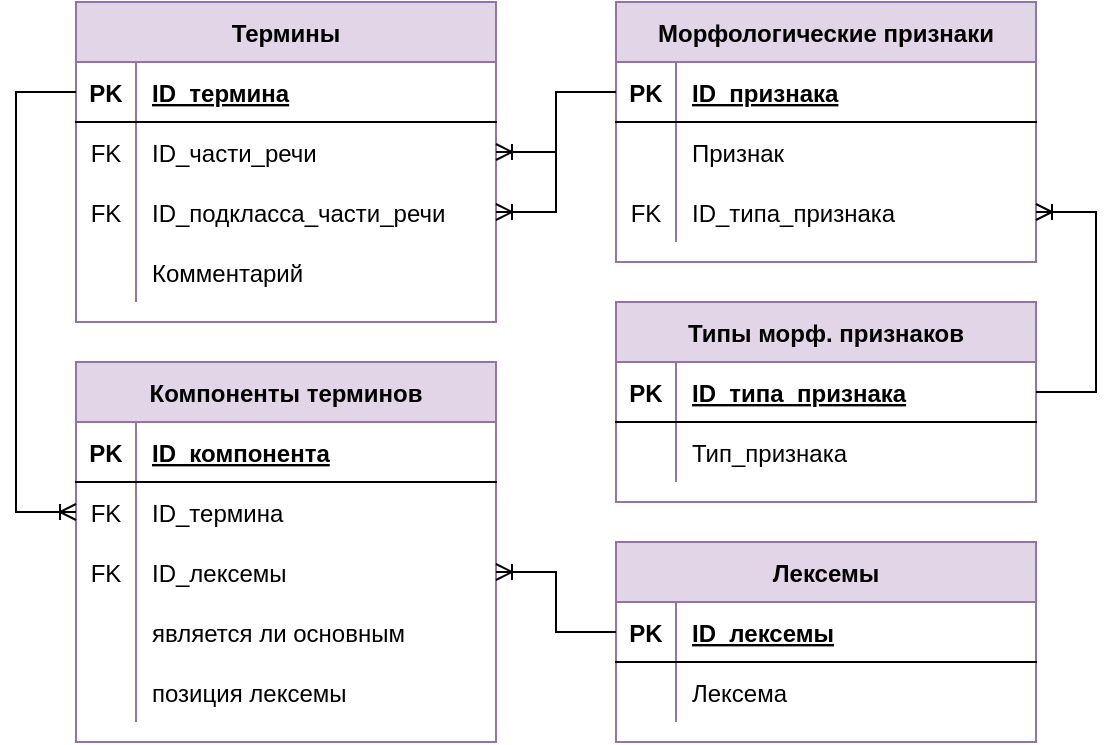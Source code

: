 <mxfile version="18.0.1" type="device"><diagram id="8EYE8BzEXYb6iTRffS-J" name="Страница 1"><mxGraphModel dx="1102" dy="1692" grid="1" gridSize="10" guides="1" tooltips="1" connect="1" arrows="1" fold="1" page="1" pageScale="1" pageWidth="1169" pageHeight="827" math="0" shadow="0"><root><mxCell id="0"/><mxCell id="1" parent="0"/><mxCell id="VnF66fxMtC92osyy1Nop-1" value="Лексемы" style="shape=table;startSize=30;container=1;collapsible=1;childLayout=tableLayout;fixedRows=1;rowLines=0;fontStyle=1;align=center;resizeLast=1;fillColor=#e1d5e7;strokeColor=#9673a6;" parent="1" vertex="1"><mxGeometry x="520" y="-440" width="210" height="100" as="geometry"/></mxCell><mxCell id="VnF66fxMtC92osyy1Nop-2" value="" style="shape=tableRow;horizontal=0;startSize=0;swimlaneHead=0;swimlaneBody=0;fillColor=none;collapsible=0;dropTarget=0;points=[[0,0.5],[1,0.5]];portConstraint=eastwest;top=0;left=0;right=0;bottom=1;" parent="VnF66fxMtC92osyy1Nop-1" vertex="1"><mxGeometry y="30" width="210" height="30" as="geometry"/></mxCell><mxCell id="VnF66fxMtC92osyy1Nop-3" value="PK" style="shape=partialRectangle;connectable=0;fillColor=none;top=0;left=0;bottom=0;right=0;fontStyle=1;overflow=hidden;" parent="VnF66fxMtC92osyy1Nop-2" vertex="1"><mxGeometry width="30" height="30" as="geometry"><mxRectangle width="30" height="30" as="alternateBounds"/></mxGeometry></mxCell><mxCell id="VnF66fxMtC92osyy1Nop-4" value="ID_лексемы" style="shape=partialRectangle;connectable=0;fillColor=none;top=0;left=0;bottom=0;right=0;align=left;spacingLeft=6;fontStyle=5;overflow=hidden;" parent="VnF66fxMtC92osyy1Nop-2" vertex="1"><mxGeometry x="30" width="180" height="30" as="geometry"><mxRectangle width="180" height="30" as="alternateBounds"/></mxGeometry></mxCell><mxCell id="VnF66fxMtC92osyy1Nop-5" value="" style="shape=tableRow;horizontal=0;startSize=0;swimlaneHead=0;swimlaneBody=0;fillColor=none;collapsible=0;dropTarget=0;points=[[0,0.5],[1,0.5]];portConstraint=eastwest;top=0;left=0;right=0;bottom=0;" parent="VnF66fxMtC92osyy1Nop-1" vertex="1"><mxGeometry y="60" width="210" height="30" as="geometry"/></mxCell><mxCell id="VnF66fxMtC92osyy1Nop-6" value="" style="shape=partialRectangle;connectable=0;fillColor=none;top=0;left=0;bottom=0;right=0;editable=1;overflow=hidden;" parent="VnF66fxMtC92osyy1Nop-5" vertex="1"><mxGeometry width="30" height="30" as="geometry"><mxRectangle width="30" height="30" as="alternateBounds"/></mxGeometry></mxCell><mxCell id="VnF66fxMtC92osyy1Nop-7" value="Лексема" style="shape=partialRectangle;connectable=0;fillColor=none;top=0;left=0;bottom=0;right=0;align=left;spacingLeft=6;overflow=hidden;" parent="VnF66fxMtC92osyy1Nop-5" vertex="1"><mxGeometry x="30" width="180" height="30" as="geometry"><mxRectangle width="180" height="30" as="alternateBounds"/></mxGeometry></mxCell><mxCell id="VnF66fxMtC92osyy1Nop-43" value="Термины" style="shape=table;startSize=30;container=1;collapsible=1;childLayout=tableLayout;fixedRows=1;rowLines=0;fontStyle=1;align=center;resizeLast=1;fillColor=#e1d5e7;strokeColor=#9673a6;" parent="1" vertex="1"><mxGeometry x="250" y="-710" width="210" height="160" as="geometry"/></mxCell><mxCell id="VnF66fxMtC92osyy1Nop-44" value="" style="shape=tableRow;horizontal=0;startSize=0;swimlaneHead=0;swimlaneBody=0;fillColor=none;collapsible=0;dropTarget=0;points=[[0,0.5],[1,0.5]];portConstraint=eastwest;top=0;left=0;right=0;bottom=1;" parent="VnF66fxMtC92osyy1Nop-43" vertex="1"><mxGeometry y="30" width="210" height="30" as="geometry"/></mxCell><mxCell id="VnF66fxMtC92osyy1Nop-45" value="PK" style="shape=partialRectangle;connectable=0;fillColor=none;top=0;left=0;bottom=0;right=0;fontStyle=1;overflow=hidden;" parent="VnF66fxMtC92osyy1Nop-44" vertex="1"><mxGeometry width="30" height="30" as="geometry"><mxRectangle width="30" height="30" as="alternateBounds"/></mxGeometry></mxCell><mxCell id="VnF66fxMtC92osyy1Nop-46" value="ID_термина" style="shape=partialRectangle;connectable=0;fillColor=none;top=0;left=0;bottom=0;right=0;align=left;spacingLeft=6;fontStyle=5;overflow=hidden;" parent="VnF66fxMtC92osyy1Nop-44" vertex="1"><mxGeometry x="30" width="180" height="30" as="geometry"><mxRectangle width="180" height="30" as="alternateBounds"/></mxGeometry></mxCell><mxCell id="VnF66fxMtC92osyy1Nop-47" value="" style="shape=tableRow;horizontal=0;startSize=0;swimlaneHead=0;swimlaneBody=0;fillColor=none;collapsible=0;dropTarget=0;points=[[0,0.5],[1,0.5]];portConstraint=eastwest;top=0;left=0;right=0;bottom=0;" parent="VnF66fxMtC92osyy1Nop-43" vertex="1"><mxGeometry y="60" width="210" height="30" as="geometry"/></mxCell><mxCell id="VnF66fxMtC92osyy1Nop-48" value="FK" style="shape=partialRectangle;connectable=0;fillColor=none;top=0;left=0;bottom=0;right=0;editable=1;overflow=hidden;" parent="VnF66fxMtC92osyy1Nop-47" vertex="1"><mxGeometry width="30" height="30" as="geometry"><mxRectangle width="30" height="30" as="alternateBounds"/></mxGeometry></mxCell><mxCell id="VnF66fxMtC92osyy1Nop-49" value="ID_части_речи" style="shape=partialRectangle;connectable=0;fillColor=none;top=0;left=0;bottom=0;right=0;align=left;spacingLeft=6;overflow=hidden;" parent="VnF66fxMtC92osyy1Nop-47" vertex="1"><mxGeometry x="30" width="180" height="30" as="geometry"><mxRectangle width="180" height="30" as="alternateBounds"/></mxGeometry></mxCell><mxCell id="ufW1F69EbnQdyWnYCC0k-2" value="" style="shape=tableRow;horizontal=0;startSize=0;swimlaneHead=0;swimlaneBody=0;fillColor=none;collapsible=0;dropTarget=0;points=[[0,0.5],[1,0.5]];portConstraint=eastwest;top=0;left=0;right=0;bottom=0;" parent="VnF66fxMtC92osyy1Nop-43" vertex="1"><mxGeometry y="90" width="210" height="30" as="geometry"/></mxCell><mxCell id="ufW1F69EbnQdyWnYCC0k-3" value="FK" style="shape=partialRectangle;connectable=0;fillColor=none;top=0;left=0;bottom=0;right=0;editable=1;overflow=hidden;" parent="ufW1F69EbnQdyWnYCC0k-2" vertex="1"><mxGeometry width="30" height="30" as="geometry"><mxRectangle width="30" height="30" as="alternateBounds"/></mxGeometry></mxCell><mxCell id="ufW1F69EbnQdyWnYCC0k-4" value="ID_подкласса_части_речи" style="shape=partialRectangle;connectable=0;fillColor=none;top=0;left=0;bottom=0;right=0;align=left;spacingLeft=6;overflow=hidden;" parent="ufW1F69EbnQdyWnYCC0k-2" vertex="1"><mxGeometry x="30" width="180" height="30" as="geometry"><mxRectangle width="180" height="30" as="alternateBounds"/></mxGeometry></mxCell><mxCell id="4nxDlpw9d-qrUaLPRITM-1" value="" style="shape=tableRow;horizontal=0;startSize=0;swimlaneHead=0;swimlaneBody=0;fillColor=none;collapsible=0;dropTarget=0;points=[[0,0.5],[1,0.5]];portConstraint=eastwest;top=0;left=0;right=0;bottom=0;" vertex="1" parent="VnF66fxMtC92osyy1Nop-43"><mxGeometry y="120" width="210" height="30" as="geometry"/></mxCell><mxCell id="4nxDlpw9d-qrUaLPRITM-2" value="" style="shape=partialRectangle;connectable=0;fillColor=none;top=0;left=0;bottom=0;right=0;editable=1;overflow=hidden;" vertex="1" parent="4nxDlpw9d-qrUaLPRITM-1"><mxGeometry width="30" height="30" as="geometry"><mxRectangle width="30" height="30" as="alternateBounds"/></mxGeometry></mxCell><mxCell id="4nxDlpw9d-qrUaLPRITM-3" value="Комментарий" style="shape=partialRectangle;connectable=0;fillColor=none;top=0;left=0;bottom=0;right=0;align=left;spacingLeft=6;overflow=hidden;" vertex="1" parent="4nxDlpw9d-qrUaLPRITM-1"><mxGeometry x="30" width="180" height="30" as="geometry"><mxRectangle width="180" height="30" as="alternateBounds"/></mxGeometry></mxCell><mxCell id="VnF66fxMtC92osyy1Nop-55" value="Морфологические признаки" style="shape=table;startSize=30;container=1;collapsible=1;childLayout=tableLayout;fixedRows=1;rowLines=0;fontStyle=1;align=center;resizeLast=1;fillColor=#e1d5e7;strokeColor=#9673a6;" parent="1" vertex="1"><mxGeometry x="520" y="-710" width="210" height="130" as="geometry"/></mxCell><mxCell id="VnF66fxMtC92osyy1Nop-56" value="" style="shape=tableRow;horizontal=0;startSize=0;swimlaneHead=0;swimlaneBody=0;fillColor=none;collapsible=0;dropTarget=0;points=[[0,0.5],[1,0.5]];portConstraint=eastwest;top=0;left=0;right=0;bottom=1;" parent="VnF66fxMtC92osyy1Nop-55" vertex="1"><mxGeometry y="30" width="210" height="30" as="geometry"/></mxCell><mxCell id="VnF66fxMtC92osyy1Nop-57" value="PK" style="shape=partialRectangle;connectable=0;fillColor=none;top=0;left=0;bottom=0;right=0;fontStyle=1;overflow=hidden;" parent="VnF66fxMtC92osyy1Nop-56" vertex="1"><mxGeometry width="30" height="30" as="geometry"><mxRectangle width="30" height="30" as="alternateBounds"/></mxGeometry></mxCell><mxCell id="VnF66fxMtC92osyy1Nop-58" value="ID_признака" style="shape=partialRectangle;connectable=0;fillColor=none;top=0;left=0;bottom=0;right=0;align=left;spacingLeft=6;fontStyle=5;overflow=hidden;" parent="VnF66fxMtC92osyy1Nop-56" vertex="1"><mxGeometry x="30" width="180" height="30" as="geometry"><mxRectangle width="180" height="30" as="alternateBounds"/></mxGeometry></mxCell><mxCell id="VnF66fxMtC92osyy1Nop-59" value="" style="shape=tableRow;horizontal=0;startSize=0;swimlaneHead=0;swimlaneBody=0;fillColor=none;collapsible=0;dropTarget=0;points=[[0,0.5],[1,0.5]];portConstraint=eastwest;top=0;left=0;right=0;bottom=0;" parent="VnF66fxMtC92osyy1Nop-55" vertex="1"><mxGeometry y="60" width="210" height="30" as="geometry"/></mxCell><mxCell id="VnF66fxMtC92osyy1Nop-60" value="" style="shape=partialRectangle;connectable=0;fillColor=none;top=0;left=0;bottom=0;right=0;editable=1;overflow=hidden;" parent="VnF66fxMtC92osyy1Nop-59" vertex="1"><mxGeometry width="30" height="30" as="geometry"><mxRectangle width="30" height="30" as="alternateBounds"/></mxGeometry></mxCell><mxCell id="VnF66fxMtC92osyy1Nop-61" value="Признак" style="shape=partialRectangle;connectable=0;fillColor=none;top=0;left=0;bottom=0;right=0;align=left;spacingLeft=6;overflow=hidden;" parent="VnF66fxMtC92osyy1Nop-59" vertex="1"><mxGeometry x="30" width="180" height="30" as="geometry"><mxRectangle width="180" height="30" as="alternateBounds"/></mxGeometry></mxCell><mxCell id="VnF66fxMtC92osyy1Nop-62" value="" style="shape=tableRow;horizontal=0;startSize=0;swimlaneHead=0;swimlaneBody=0;fillColor=none;collapsible=0;dropTarget=0;points=[[0,0.5],[1,0.5]];portConstraint=eastwest;top=0;left=0;right=0;bottom=0;" parent="VnF66fxMtC92osyy1Nop-55" vertex="1"><mxGeometry y="90" width="210" height="30" as="geometry"/></mxCell><mxCell id="VnF66fxMtC92osyy1Nop-63" value="FK" style="shape=partialRectangle;connectable=0;fillColor=none;top=0;left=0;bottom=0;right=0;editable=1;overflow=hidden;" parent="VnF66fxMtC92osyy1Nop-62" vertex="1"><mxGeometry width="30" height="30" as="geometry"><mxRectangle width="30" height="30" as="alternateBounds"/></mxGeometry></mxCell><mxCell id="VnF66fxMtC92osyy1Nop-64" value="ID_типа_признака" style="shape=partialRectangle;connectable=0;fillColor=none;top=0;left=0;bottom=0;right=0;align=left;spacingLeft=6;overflow=hidden;" parent="VnF66fxMtC92osyy1Nop-62" vertex="1"><mxGeometry x="30" width="180" height="30" as="geometry"><mxRectangle width="180" height="30" as="alternateBounds"/></mxGeometry></mxCell><mxCell id="VnF66fxMtC92osyy1Nop-65" value="Типы морф. признаков" style="shape=table;startSize=30;container=1;collapsible=1;childLayout=tableLayout;fixedRows=1;rowLines=0;fontStyle=1;align=center;resizeLast=1;fillColor=#e1d5e7;strokeColor=#9673a6;" parent="1" vertex="1"><mxGeometry x="520" y="-560" width="210" height="100" as="geometry"/></mxCell><mxCell id="VnF66fxMtC92osyy1Nop-66" value="" style="shape=tableRow;horizontal=0;startSize=0;swimlaneHead=0;swimlaneBody=0;fillColor=none;collapsible=0;dropTarget=0;points=[[0,0.5],[1,0.5]];portConstraint=eastwest;top=0;left=0;right=0;bottom=1;" parent="VnF66fxMtC92osyy1Nop-65" vertex="1"><mxGeometry y="30" width="210" height="30" as="geometry"/></mxCell><mxCell id="VnF66fxMtC92osyy1Nop-67" value="PK" style="shape=partialRectangle;connectable=0;fillColor=none;top=0;left=0;bottom=0;right=0;fontStyle=1;overflow=hidden;" parent="VnF66fxMtC92osyy1Nop-66" vertex="1"><mxGeometry width="30" height="30" as="geometry"><mxRectangle width="30" height="30" as="alternateBounds"/></mxGeometry></mxCell><mxCell id="VnF66fxMtC92osyy1Nop-68" value="ID_типа_признака" style="shape=partialRectangle;connectable=0;fillColor=none;top=0;left=0;bottom=0;right=0;align=left;spacingLeft=6;fontStyle=5;overflow=hidden;" parent="VnF66fxMtC92osyy1Nop-66" vertex="1"><mxGeometry x="30" width="180" height="30" as="geometry"><mxRectangle width="180" height="30" as="alternateBounds"/></mxGeometry></mxCell><mxCell id="VnF66fxMtC92osyy1Nop-69" value="" style="shape=tableRow;horizontal=0;startSize=0;swimlaneHead=0;swimlaneBody=0;fillColor=none;collapsible=0;dropTarget=0;points=[[0,0.5],[1,0.5]];portConstraint=eastwest;top=0;left=0;right=0;bottom=0;" parent="VnF66fxMtC92osyy1Nop-65" vertex="1"><mxGeometry y="60" width="210" height="30" as="geometry"/></mxCell><mxCell id="VnF66fxMtC92osyy1Nop-70" value="" style="shape=partialRectangle;connectable=0;fillColor=none;top=0;left=0;bottom=0;right=0;editable=1;overflow=hidden;" parent="VnF66fxMtC92osyy1Nop-69" vertex="1"><mxGeometry width="30" height="30" as="geometry"><mxRectangle width="30" height="30" as="alternateBounds"/></mxGeometry></mxCell><mxCell id="VnF66fxMtC92osyy1Nop-71" value="Тип_признака" style="shape=partialRectangle;connectable=0;fillColor=none;top=0;left=0;bottom=0;right=0;align=left;spacingLeft=6;overflow=hidden;" parent="VnF66fxMtC92osyy1Nop-69" vertex="1"><mxGeometry x="30" width="180" height="30" as="geometry"><mxRectangle width="180" height="30" as="alternateBounds"/></mxGeometry></mxCell><mxCell id="VnF66fxMtC92osyy1Nop-73" value="" style="edgeStyle=entityRelationEdgeStyle;fontSize=12;html=1;endArrow=ERoneToMany;rounded=0;" parent="1" source="VnF66fxMtC92osyy1Nop-56" target="VnF66fxMtC92osyy1Nop-47" edge="1"><mxGeometry width="100" height="100" relative="1" as="geometry"><mxPoint x="215" y="220" as="sourcePoint"/><mxPoint x="585" y="-125" as="targetPoint"/></mxGeometry></mxCell><mxCell id="VnF66fxMtC92osyy1Nop-74" value="" style="edgeStyle=entityRelationEdgeStyle;fontSize=12;html=1;endArrow=ERoneToMany;rounded=0;" parent="1" source="VnF66fxMtC92osyy1Nop-56" target="ufW1F69EbnQdyWnYCC0k-2" edge="1"><mxGeometry width="100" height="100" relative="1" as="geometry"><mxPoint x="315" y="-30" as="sourcePoint"/><mxPoint x="585" y="-155" as="targetPoint"/></mxGeometry></mxCell><mxCell id="ufW1F69EbnQdyWnYCC0k-5" value="" style="edgeStyle=entityRelationEdgeStyle;fontSize=12;html=1;endArrow=ERoneToMany;rounded=0;" parent="1" source="VnF66fxMtC92osyy1Nop-66" target="VnF66fxMtC92osyy1Nop-62" edge="1"><mxGeometry width="100" height="100" relative="1" as="geometry"><mxPoint x="480" y="-440" as="sourcePoint"/><mxPoint x="580" y="-540" as="targetPoint"/></mxGeometry></mxCell><mxCell id="4nxDlpw9d-qrUaLPRITM-4" value="Компоненты терминов" style="shape=table;startSize=30;container=1;collapsible=1;childLayout=tableLayout;fixedRows=1;rowLines=0;fontStyle=1;align=center;resizeLast=1;fillColor=#e1d5e7;strokeColor=#9673a6;" vertex="1" parent="1"><mxGeometry x="250" y="-530" width="210" height="190" as="geometry"/></mxCell><mxCell id="4nxDlpw9d-qrUaLPRITM-5" value="" style="shape=tableRow;horizontal=0;startSize=0;swimlaneHead=0;swimlaneBody=0;fillColor=none;collapsible=0;dropTarget=0;points=[[0,0.5],[1,0.5]];portConstraint=eastwest;top=0;left=0;right=0;bottom=1;" vertex="1" parent="4nxDlpw9d-qrUaLPRITM-4"><mxGeometry y="30" width="210" height="30" as="geometry"/></mxCell><mxCell id="4nxDlpw9d-qrUaLPRITM-6" value="PK" style="shape=partialRectangle;connectable=0;fillColor=none;top=0;left=0;bottom=0;right=0;fontStyle=1;overflow=hidden;" vertex="1" parent="4nxDlpw9d-qrUaLPRITM-5"><mxGeometry width="30" height="30" as="geometry"><mxRectangle width="30" height="30" as="alternateBounds"/></mxGeometry></mxCell><mxCell id="4nxDlpw9d-qrUaLPRITM-7" value="ID_компонента" style="shape=partialRectangle;connectable=0;fillColor=none;top=0;left=0;bottom=0;right=0;align=left;spacingLeft=6;fontStyle=5;overflow=hidden;" vertex="1" parent="4nxDlpw9d-qrUaLPRITM-5"><mxGeometry x="30" width="180" height="30" as="geometry"><mxRectangle width="180" height="30" as="alternateBounds"/></mxGeometry></mxCell><mxCell id="4nxDlpw9d-qrUaLPRITM-8" value="" style="shape=tableRow;horizontal=0;startSize=0;swimlaneHead=0;swimlaneBody=0;fillColor=none;collapsible=0;dropTarget=0;points=[[0,0.5],[1,0.5]];portConstraint=eastwest;top=0;left=0;right=0;bottom=0;" vertex="1" parent="4nxDlpw9d-qrUaLPRITM-4"><mxGeometry y="60" width="210" height="30" as="geometry"/></mxCell><mxCell id="4nxDlpw9d-qrUaLPRITM-9" value="FK" style="shape=partialRectangle;connectable=0;fillColor=none;top=0;left=0;bottom=0;right=0;editable=1;overflow=hidden;" vertex="1" parent="4nxDlpw9d-qrUaLPRITM-8"><mxGeometry width="30" height="30" as="geometry"><mxRectangle width="30" height="30" as="alternateBounds"/></mxGeometry></mxCell><mxCell id="4nxDlpw9d-qrUaLPRITM-10" value="ID_термина" style="shape=partialRectangle;connectable=0;fillColor=none;top=0;left=0;bottom=0;right=0;align=left;spacingLeft=6;overflow=hidden;" vertex="1" parent="4nxDlpw9d-qrUaLPRITM-8"><mxGeometry x="30" width="180" height="30" as="geometry"><mxRectangle width="180" height="30" as="alternateBounds"/></mxGeometry></mxCell><mxCell id="4nxDlpw9d-qrUaLPRITM-11" value="" style="shape=tableRow;horizontal=0;startSize=0;swimlaneHead=0;swimlaneBody=0;fillColor=none;collapsible=0;dropTarget=0;points=[[0,0.5],[1,0.5]];portConstraint=eastwest;top=0;left=0;right=0;bottom=0;" vertex="1" parent="4nxDlpw9d-qrUaLPRITM-4"><mxGeometry y="90" width="210" height="30" as="geometry"/></mxCell><mxCell id="4nxDlpw9d-qrUaLPRITM-12" value="FK" style="shape=partialRectangle;connectable=0;fillColor=none;top=0;left=0;bottom=0;right=0;editable=1;overflow=hidden;" vertex="1" parent="4nxDlpw9d-qrUaLPRITM-11"><mxGeometry width="30" height="30" as="geometry"><mxRectangle width="30" height="30" as="alternateBounds"/></mxGeometry></mxCell><mxCell id="4nxDlpw9d-qrUaLPRITM-13" value="ID_лексемы" style="shape=partialRectangle;connectable=0;fillColor=none;top=0;left=0;bottom=0;right=0;align=left;spacingLeft=6;overflow=hidden;" vertex="1" parent="4nxDlpw9d-qrUaLPRITM-11"><mxGeometry x="30" width="180" height="30" as="geometry"><mxRectangle width="180" height="30" as="alternateBounds"/></mxGeometry></mxCell><mxCell id="4nxDlpw9d-qrUaLPRITM-14" value="" style="shape=tableRow;horizontal=0;startSize=0;swimlaneHead=0;swimlaneBody=0;fillColor=none;collapsible=0;dropTarget=0;points=[[0,0.5],[1,0.5]];portConstraint=eastwest;top=0;left=0;right=0;bottom=0;" vertex="1" parent="4nxDlpw9d-qrUaLPRITM-4"><mxGeometry y="120" width="210" height="30" as="geometry"/></mxCell><mxCell id="4nxDlpw9d-qrUaLPRITM-15" value="" style="shape=partialRectangle;connectable=0;fillColor=none;top=0;left=0;bottom=0;right=0;editable=1;overflow=hidden;" vertex="1" parent="4nxDlpw9d-qrUaLPRITM-14"><mxGeometry width="30" height="30" as="geometry"><mxRectangle width="30" height="30" as="alternateBounds"/></mxGeometry></mxCell><mxCell id="4nxDlpw9d-qrUaLPRITM-16" value="является ли основным" style="shape=partialRectangle;connectable=0;fillColor=none;top=0;left=0;bottom=0;right=0;align=left;spacingLeft=6;overflow=hidden;" vertex="1" parent="4nxDlpw9d-qrUaLPRITM-14"><mxGeometry x="30" width="180" height="30" as="geometry"><mxRectangle width="180" height="30" as="alternateBounds"/></mxGeometry></mxCell><mxCell id="4nxDlpw9d-qrUaLPRITM-17" value="" style="shape=tableRow;horizontal=0;startSize=0;swimlaneHead=0;swimlaneBody=0;fillColor=none;collapsible=0;dropTarget=0;points=[[0,0.5],[1,0.5]];portConstraint=eastwest;top=0;left=0;right=0;bottom=0;" vertex="1" parent="4nxDlpw9d-qrUaLPRITM-4"><mxGeometry y="150" width="210" height="30" as="geometry"/></mxCell><mxCell id="4nxDlpw9d-qrUaLPRITM-18" value="" style="shape=partialRectangle;connectable=0;fillColor=none;top=0;left=0;bottom=0;right=0;editable=1;overflow=hidden;" vertex="1" parent="4nxDlpw9d-qrUaLPRITM-17"><mxGeometry width="30" height="30" as="geometry"><mxRectangle width="30" height="30" as="alternateBounds"/></mxGeometry></mxCell><mxCell id="4nxDlpw9d-qrUaLPRITM-19" value="позиция лексемы" style="shape=partialRectangle;connectable=0;fillColor=none;top=0;left=0;bottom=0;right=0;align=left;spacingLeft=6;overflow=hidden;" vertex="1" parent="4nxDlpw9d-qrUaLPRITM-17"><mxGeometry x="30" width="180" height="30" as="geometry"><mxRectangle width="180" height="30" as="alternateBounds"/></mxGeometry></mxCell><mxCell id="4nxDlpw9d-qrUaLPRITM-20" value="" style="edgeStyle=orthogonalEdgeStyle;fontSize=12;html=1;endArrow=ERoneToMany;rounded=0;entryX=0;entryY=0.5;entryDx=0;entryDy=0;" edge="1" parent="1" source="VnF66fxMtC92osyy1Nop-44" target="4nxDlpw9d-qrUaLPRITM-8"><mxGeometry width="100" height="100" relative="1" as="geometry"><mxPoint x="510" y="-230" as="sourcePoint"/><mxPoint x="610" y="-330" as="targetPoint"/><Array as="points"><mxPoint x="220" y="-665"/><mxPoint x="220" y="-455"/></Array></mxGeometry></mxCell><mxCell id="4nxDlpw9d-qrUaLPRITM-21" value="" style="edgeStyle=entityRelationEdgeStyle;fontSize=12;html=1;endArrow=ERoneToMany;rounded=0;" edge="1" parent="1" source="VnF66fxMtC92osyy1Nop-2" target="4nxDlpw9d-qrUaLPRITM-11"><mxGeometry width="100" height="100" relative="1" as="geometry"><mxPoint x="510" y="-230" as="sourcePoint"/><mxPoint x="610" y="-330" as="targetPoint"/></mxGeometry></mxCell></root></mxGraphModel></diagram></mxfile>
